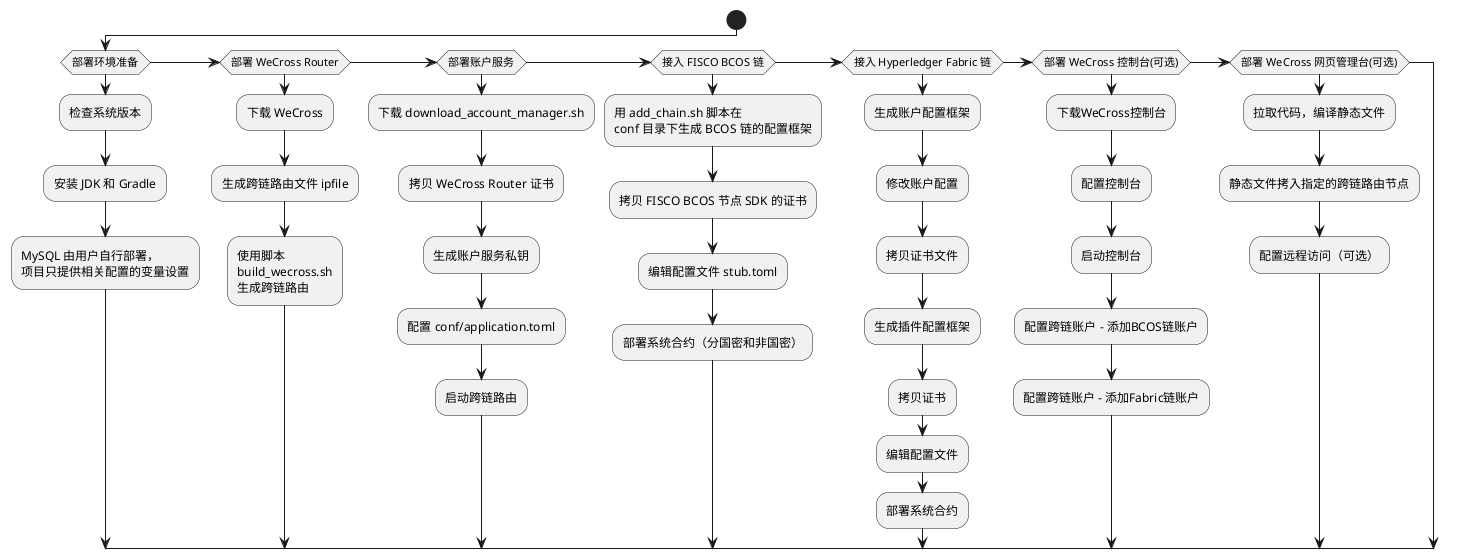 @startuml

start

if (部署环境准备) then
  :检查系统版本;
  :安装 JDK 和 Gradle;
  :MySQL 由用户自行部署，\n项目只提供相关配置的变量设置;
elseif (部署 WeCross Router) then
  :下载 WeCross;
  :生成跨链路由文件 ipfile;
  :使用脚本\nbuild_wecross.sh\n生成跨链路由;
elseif (部署账户服务) then
  :下载 download_account_manager.sh;
  :拷贝 WeCross Router 证书;
  :生成账户服务私钥;
  :配置 conf/application.toml;
  :启动跨链路由;
elseif (接入 FISCO BCOS 链) then
  :用 add_chain.sh 脚本在\nconf 目录下生成 BCOS 链的配置框架;
  :拷贝 FISCO BCOS 节点 SDK 的证书;
  :编辑配置文件 stub.toml;
  :部署系统合约（分国密和非国密）;
elseif (接入 Hyperledger Fabric 链) then
  :生成账户配置框架;
  :修改账户配置;
  :拷贝证书文件;
  :生成插件配置框架;
  :拷贝证书;
  :编辑配置文件;
  :部署系统合约;
elseif (部署 WeCross 控制台(可选)) then
  :下载WeCross控制台;
  :配置控制台;
  :启动控制台;
  :配置跨链账户 - 添加BCOS链账户;
  :配置跨链账户 - 添加Fabric链账户;
elseif (部署 WeCross 网页管理台(可选)) then
  :拉取代码，编译静态文件;
  :静态文件拷入指定的跨链路由节点;
  :配置远程访问（可选）;
endif

@enduml
